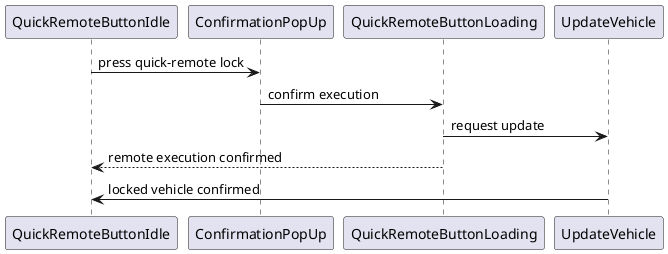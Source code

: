 @startuml "quick_remote_lock"
QuickRemoteButtonIdle -> ConfirmationPopUp: press quick-remote lock
ConfirmationPopUp -> QuickRemoteButtonLoading: confirm execution 
QuickRemoteButtonLoading -> UpdateVehicle: request update
QuickRemoteButtonLoading --> QuickRemoteButtonIdle: remote execution confirmed
UpdateVehicle -> QuickRemoteButtonIdle: locked vehicle confirmed
@enduml